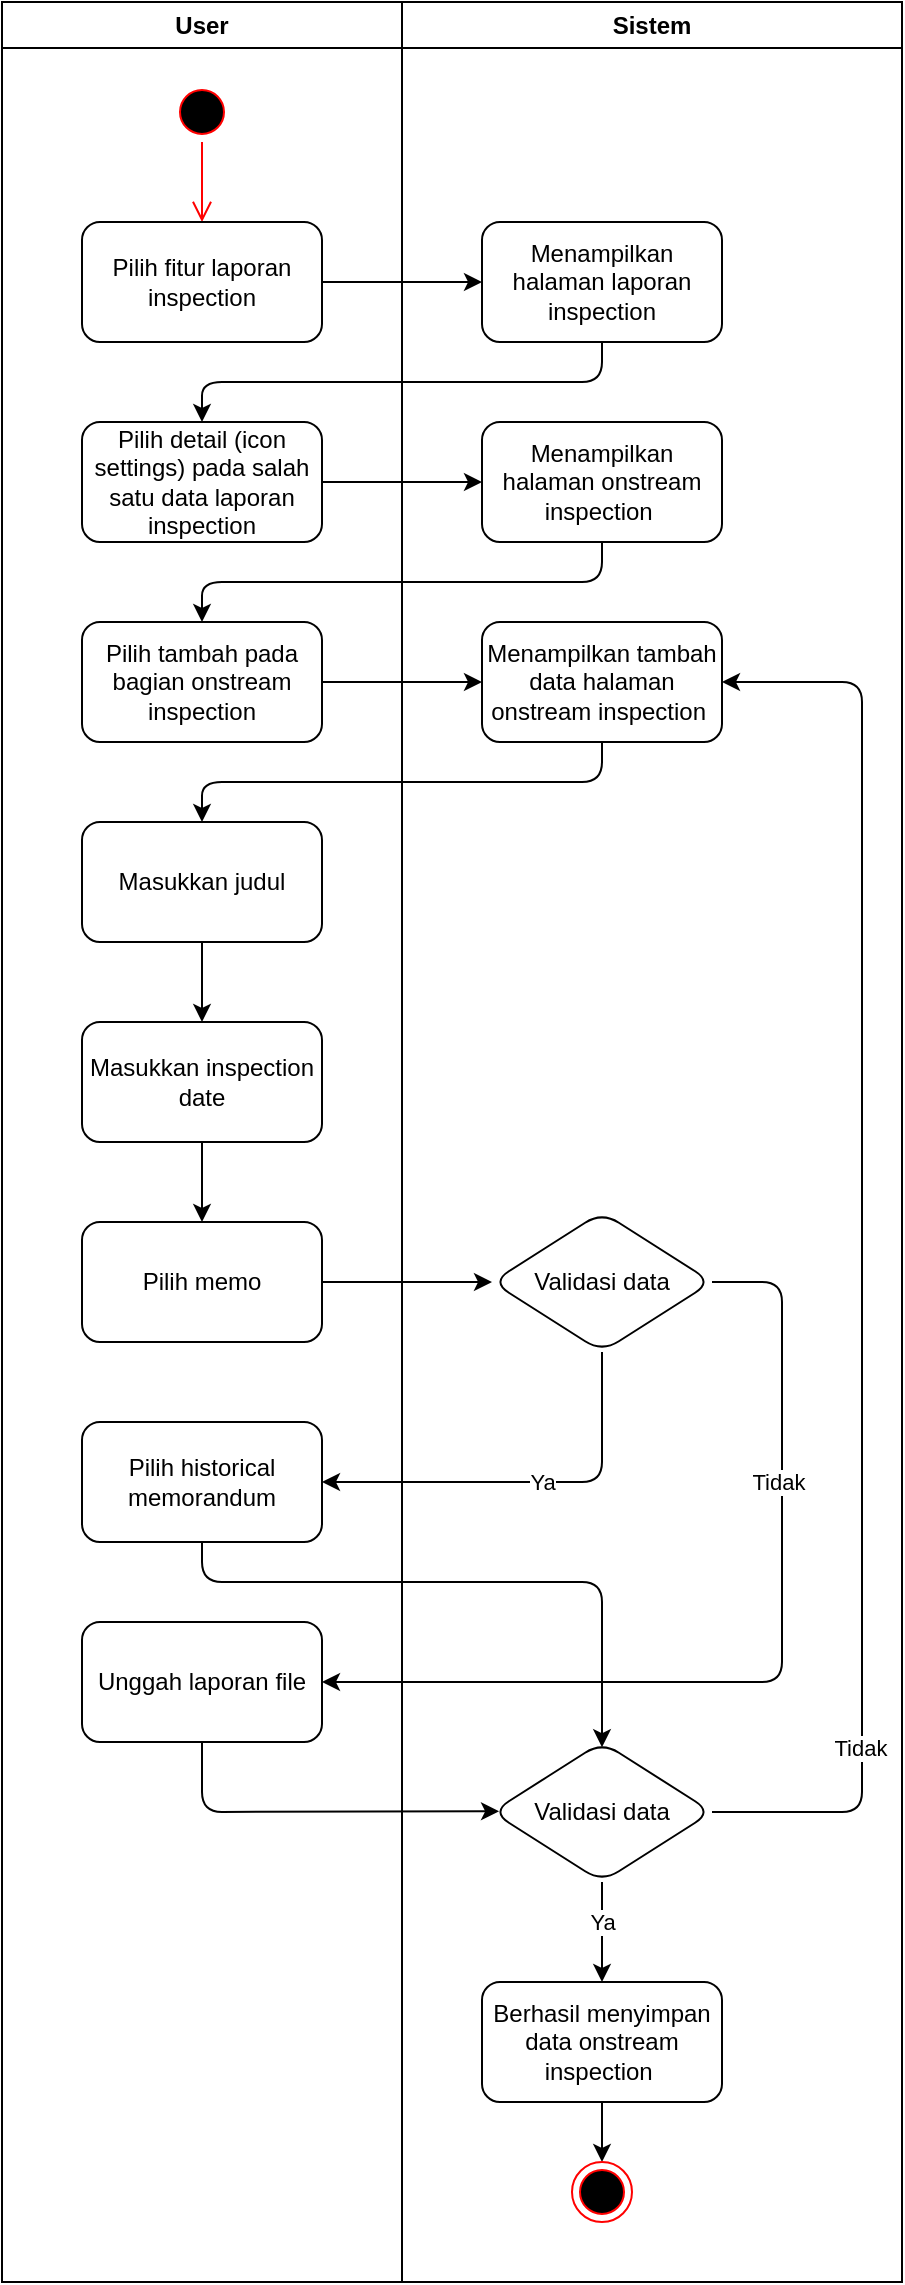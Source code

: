 <mxfile>
    <diagram id="0rME1fv7GMUN8-8iaTbp" name="Page-1">
        <mxGraphModel dx="1072" dy="444" grid="1" gridSize="10" guides="1" tooltips="1" connect="1" arrows="1" fold="1" page="1" pageScale="1" pageWidth="850" pageHeight="1100" math="0" shadow="0">
            <root>
                <mxCell id="0"/>
                <mxCell id="1" parent="0"/>
                <mxCell id="2" value="User" style="swimlane;whiteSpace=wrap;html=1;" vertex="1" parent="1">
                    <mxGeometry x="80" y="80" width="200" height="1140" as="geometry"/>
                </mxCell>
                <mxCell id="3" value="" style="ellipse;html=1;shape=startState;fillColor=#000000;strokeColor=#ff0000;" vertex="1" parent="2">
                    <mxGeometry x="85" y="40" width="30" height="30" as="geometry"/>
                </mxCell>
                <mxCell id="4" value="" style="edgeStyle=orthogonalEdgeStyle;html=1;verticalAlign=bottom;endArrow=open;endSize=8;strokeColor=#ff0000;entryX=0.5;entryY=0;entryDx=0;entryDy=0;" edge="1" parent="2" source="3" target="5">
                    <mxGeometry relative="1" as="geometry">
                        <mxPoint x="100" y="130" as="targetPoint"/>
                    </mxGeometry>
                </mxCell>
                <mxCell id="5" value="Pilih fitur laporan inspection" style="rounded=1;whiteSpace=wrap;html=1;" vertex="1" parent="2">
                    <mxGeometry x="40" y="110" width="120" height="60" as="geometry"/>
                </mxCell>
                <mxCell id="6" value="Pilih detail (icon settings) pada salah satu data laporan inspection" style="rounded=1;whiteSpace=wrap;html=1;" vertex="1" parent="2">
                    <mxGeometry x="40" y="210" width="120" height="60" as="geometry"/>
                </mxCell>
                <mxCell id="7" value="Pilih tambah pada bagian onstream inspection" style="rounded=1;whiteSpace=wrap;html=1;" vertex="1" parent="2">
                    <mxGeometry x="40" y="310" width="120" height="60" as="geometry"/>
                </mxCell>
                <mxCell id="8" value="Masukkan judul" style="rounded=1;whiteSpace=wrap;html=1;" vertex="1" parent="2">
                    <mxGeometry x="40" y="410" width="120" height="60" as="geometry"/>
                </mxCell>
                <mxCell id="9" value="" style="edgeStyle=none;html=1;" edge="1" parent="2" source="10" target="12">
                    <mxGeometry relative="1" as="geometry"/>
                </mxCell>
                <mxCell id="10" value="Masukkan inspection date" style="rounded=1;whiteSpace=wrap;html=1;" vertex="1" parent="2">
                    <mxGeometry x="40" y="510" width="120" height="60" as="geometry"/>
                </mxCell>
                <mxCell id="11" value="" style="edgeStyle=none;html=1;" edge="1" parent="2" source="8" target="10">
                    <mxGeometry relative="1" as="geometry"/>
                </mxCell>
                <mxCell id="12" value="Pilih memo" style="rounded=1;whiteSpace=wrap;html=1;" vertex="1" parent="2">
                    <mxGeometry x="40" y="610" width="120" height="60" as="geometry"/>
                </mxCell>
                <mxCell id="13" value="Pilih historical memorandum" style="whiteSpace=wrap;html=1;rounded=1;" vertex="1" parent="2">
                    <mxGeometry x="40" y="710" width="120" height="60" as="geometry"/>
                </mxCell>
                <mxCell id="14" value="Unggah laporan file" style="whiteSpace=wrap;html=1;rounded=1;" vertex="1" parent="2">
                    <mxGeometry x="40" y="810" width="120" height="60" as="geometry"/>
                </mxCell>
                <mxCell id="15" value="Sistem" style="swimlane;whiteSpace=wrap;html=1;" vertex="1" parent="1">
                    <mxGeometry x="280" y="80" width="250" height="1140" as="geometry"/>
                </mxCell>
                <mxCell id="16" value="Menampilkan halaman laporan inspection" style="rounded=1;whiteSpace=wrap;html=1;" vertex="1" parent="15">
                    <mxGeometry x="40" y="110" width="120" height="60" as="geometry"/>
                </mxCell>
                <mxCell id="17" value="Menampilkan halaman onstream inspection&amp;nbsp;" style="rounded=1;whiteSpace=wrap;html=1;" vertex="1" parent="15">
                    <mxGeometry x="40" y="210" width="120" height="60" as="geometry"/>
                </mxCell>
                <mxCell id="18" value="Menampilkan tambah data halaman onstream inspection&amp;nbsp;" style="rounded=1;whiteSpace=wrap;html=1;" vertex="1" parent="15">
                    <mxGeometry x="40" y="310" width="120" height="60" as="geometry"/>
                </mxCell>
                <mxCell id="19" value="Validasi data" style="rhombus;whiteSpace=wrap;html=1;rounded=1;" vertex="1" parent="15">
                    <mxGeometry x="45" y="605" width="110" height="70" as="geometry"/>
                </mxCell>
                <mxCell id="20" value="" style="edgeStyle=none;html=1;" edge="1" parent="15" source="24" target="26">
                    <mxGeometry relative="1" as="geometry"/>
                </mxCell>
                <mxCell id="21" value="Ya" style="edgeLabel;html=1;align=center;verticalAlign=middle;resizable=0;points=[];" vertex="1" connectable="0" parent="20">
                    <mxGeometry x="-0.2" relative="1" as="geometry">
                        <mxPoint as="offset"/>
                    </mxGeometry>
                </mxCell>
                <mxCell id="22" style="edgeStyle=none;html=1;entryX=1;entryY=0.5;entryDx=0;entryDy=0;" edge="1" parent="15" source="24" target="18">
                    <mxGeometry relative="1" as="geometry">
                        <Array as="points">
                            <mxPoint x="230" y="905"/>
                            <mxPoint x="230" y="340"/>
                        </Array>
                    </mxGeometry>
                </mxCell>
                <mxCell id="23" value="Tidak" style="edgeLabel;html=1;align=center;verticalAlign=middle;resizable=0;points=[];" vertex="1" connectable="0" parent="22">
                    <mxGeometry x="-0.697" y="1" relative="1" as="geometry">
                        <mxPoint as="offset"/>
                    </mxGeometry>
                </mxCell>
                <mxCell id="24" value="Validasi data" style="rhombus;whiteSpace=wrap;html=1;rounded=1;" vertex="1" parent="15">
                    <mxGeometry x="45" y="870" width="110" height="70" as="geometry"/>
                </mxCell>
                <mxCell id="25" value="" style="edgeStyle=none;html=1;" edge="1" parent="15" source="26" target="27">
                    <mxGeometry relative="1" as="geometry"/>
                </mxCell>
                <mxCell id="26" value="Berhasil menyimpan data&amp;nbsp;&lt;span style=&quot;color: rgb(0, 0, 0);&quot;&gt;onstream inspection&amp;nbsp;&lt;/span&gt;" style="whiteSpace=wrap;html=1;rounded=1;" vertex="1" parent="15">
                    <mxGeometry x="40" y="990" width="120" height="60" as="geometry"/>
                </mxCell>
                <mxCell id="27" value="" style="ellipse;html=1;shape=endState;fillColor=#000000;strokeColor=#ff0000;" vertex="1" parent="15">
                    <mxGeometry x="85" y="1080" width="30" height="30" as="geometry"/>
                </mxCell>
                <mxCell id="28" value="" style="edgeStyle=none;html=1;" edge="1" parent="1" source="5" target="16">
                    <mxGeometry relative="1" as="geometry"/>
                </mxCell>
                <mxCell id="29" value="" style="edgeStyle=none;html=1;exitX=0.5;exitY=1;exitDx=0;exitDy=0;entryX=0.5;entryY=0;entryDx=0;entryDy=0;" edge="1" parent="1" source="16" target="6">
                    <mxGeometry relative="1" as="geometry">
                        <Array as="points">
                            <mxPoint x="380" y="270"/>
                            <mxPoint x="180" y="270"/>
                        </Array>
                    </mxGeometry>
                </mxCell>
                <mxCell id="30" value="" style="edgeStyle=none;html=1;" edge="1" parent="1" source="6" target="17">
                    <mxGeometry relative="1" as="geometry"/>
                </mxCell>
                <mxCell id="31" value="" style="edgeStyle=none;html=1;exitX=0.5;exitY=1;exitDx=0;exitDy=0;" edge="1" parent="1" source="17" target="7">
                    <mxGeometry relative="1" as="geometry">
                        <Array as="points">
                            <mxPoint x="380" y="370"/>
                            <mxPoint x="180" y="370"/>
                        </Array>
                    </mxGeometry>
                </mxCell>
                <mxCell id="32" value="" style="edgeStyle=none;html=1;" edge="1" parent="1" source="7" target="18">
                    <mxGeometry relative="1" as="geometry"/>
                </mxCell>
                <mxCell id="33" value="" style="edgeStyle=none;html=1;exitX=0.5;exitY=1;exitDx=0;exitDy=0;entryX=0.5;entryY=0;entryDx=0;entryDy=0;" edge="1" parent="1" source="18" target="8">
                    <mxGeometry relative="1" as="geometry">
                        <Array as="points">
                            <mxPoint x="380" y="470"/>
                            <mxPoint x="180" y="470"/>
                        </Array>
                    </mxGeometry>
                </mxCell>
                <mxCell id="34" value="" style="edgeStyle=none;html=1;" edge="1" parent="1" source="12" target="19">
                    <mxGeometry relative="1" as="geometry"/>
                </mxCell>
                <mxCell id="35" value="" style="edgeStyle=none;html=1;" edge="1" parent="1" source="19" target="13">
                    <mxGeometry relative="1" as="geometry">
                        <Array as="points">
                            <mxPoint x="380" y="820"/>
                        </Array>
                    </mxGeometry>
                </mxCell>
                <mxCell id="36" value="Ya" style="edgeLabel;html=1;align=center;verticalAlign=middle;resizable=0;points=[];" vertex="1" connectable="0" parent="35">
                    <mxGeometry x="-0.268" y="1" relative="1" as="geometry">
                        <mxPoint x="-20" y="-1" as="offset"/>
                    </mxGeometry>
                </mxCell>
                <mxCell id="37" value="" style="edgeStyle=none;html=1;" edge="1" parent="1" source="19" target="14">
                    <mxGeometry relative="1" as="geometry">
                        <Array as="points">
                            <mxPoint x="470" y="720"/>
                            <mxPoint x="470" y="920"/>
                        </Array>
                    </mxGeometry>
                </mxCell>
                <mxCell id="38" value="Tidak" style="edgeLabel;html=1;align=center;verticalAlign=middle;resizable=0;points=[];" vertex="1" connectable="0" parent="37">
                    <mxGeometry x="-0.061" y="-2" relative="1" as="geometry">
                        <mxPoint y="-84" as="offset"/>
                    </mxGeometry>
                </mxCell>
                <mxCell id="39" style="edgeStyle=none;html=1;entryX=0.032;entryY=0.495;entryDx=0;entryDy=0;entryPerimeter=0;exitX=0.5;exitY=1;exitDx=0;exitDy=0;" edge="1" parent="1" source="14" target="24">
                    <mxGeometry relative="1" as="geometry">
                        <Array as="points">
                            <mxPoint x="180" y="985"/>
                        </Array>
                    </mxGeometry>
                </mxCell>
                <mxCell id="40" style="edgeStyle=none;html=1;entryX=0.5;entryY=0.037;entryDx=0;entryDy=0;entryPerimeter=0;" edge="1" parent="1" source="13" target="24">
                    <mxGeometry relative="1" as="geometry">
                        <mxPoint x="380" y="950" as="targetPoint"/>
                        <Array as="points">
                            <mxPoint x="180" y="870"/>
                            <mxPoint x="380" y="870"/>
                        </Array>
                    </mxGeometry>
                </mxCell>
            </root>
        </mxGraphModel>
    </diagram>
</mxfile>